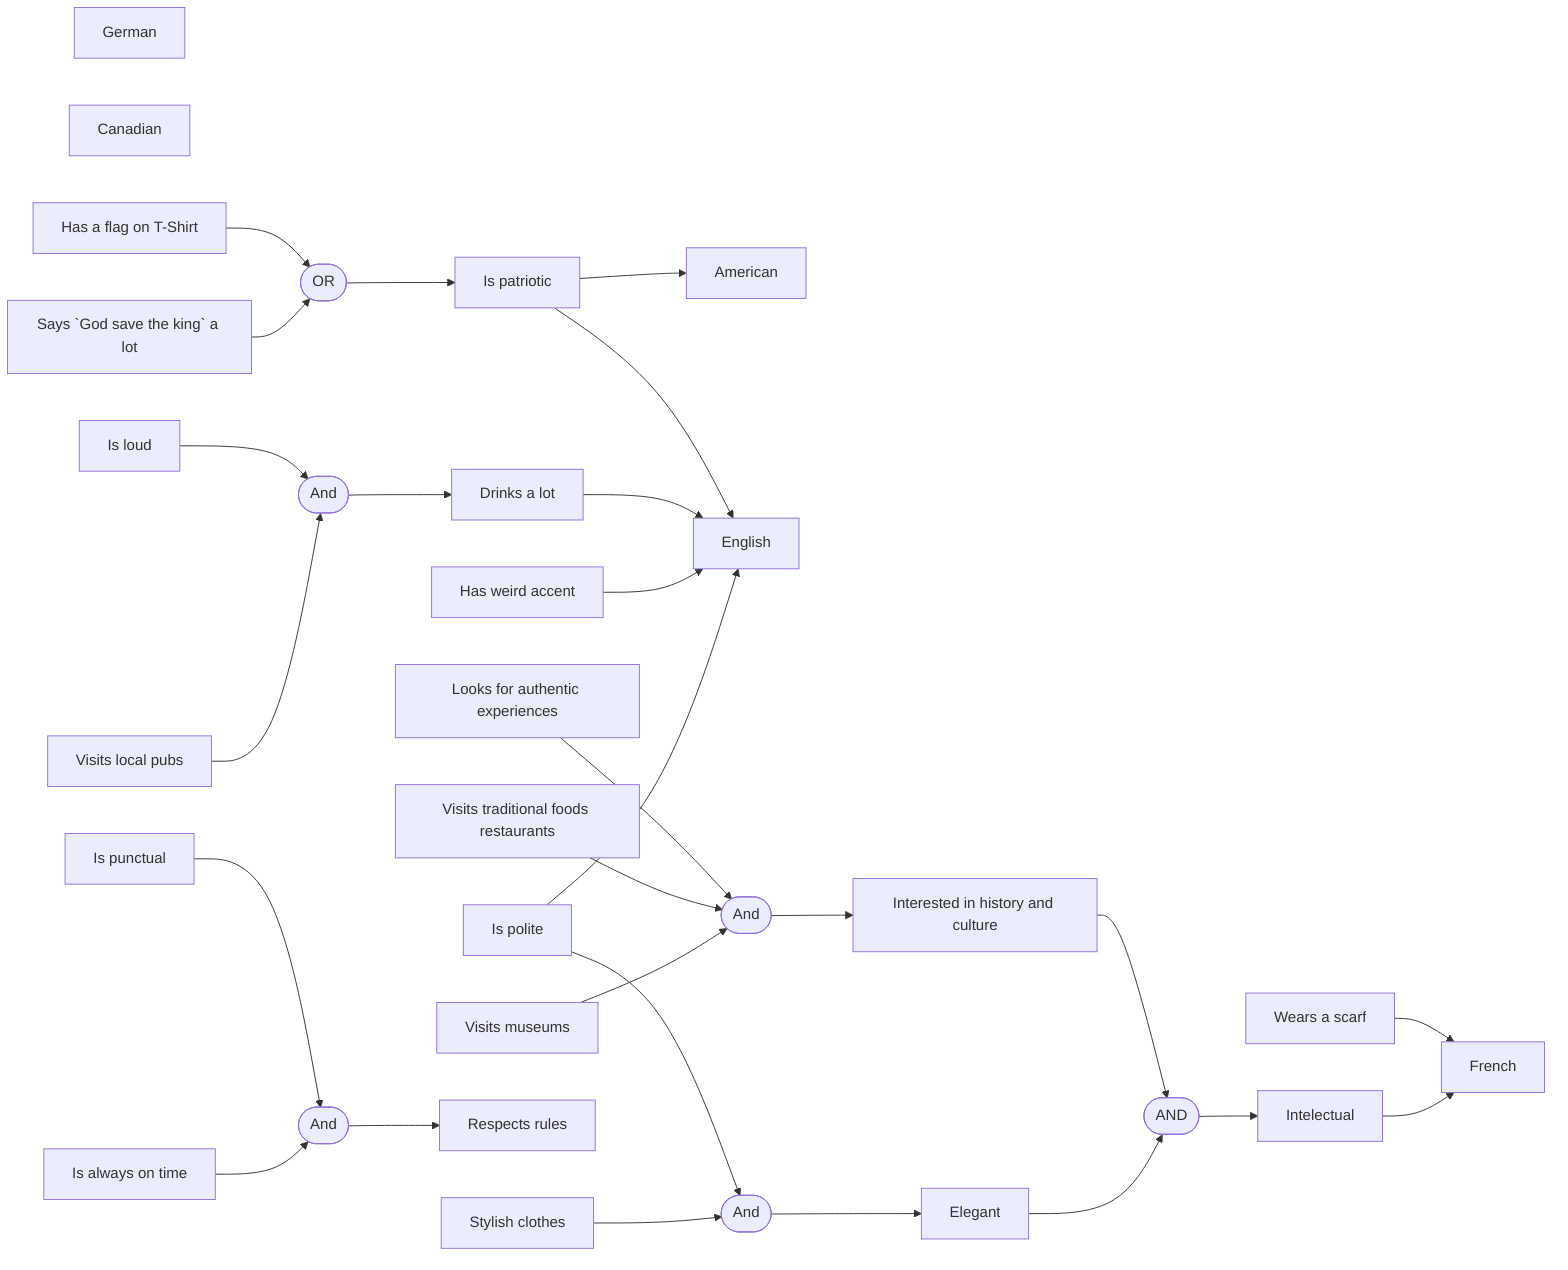 %% graph LR;
%%     A-->N-->|YES|B;
%%     A-->C;
%%     B-->D;
%%     C-->B;

graph LR;
    A[American];
    B[English];
    C[French];
    D[German];
    CND[Canadian];

    H[Stylish clothes]-->G;
    F-->G([And]);
    F[Is polite]-->B[English];
    G-->I[Elegant]-->OR_2([AND]);
    J[Visits museums]-->K([And]);
    L[Visits traditional foods restaurants]-->K;
    M[Looks for authentic experiences]-->K;
    K-->N[Interested in history and culture]-->OR_2-->INTELECTUAL[Intelectual]-->C;
    O[Has weird accent]-->B

    P[Visits local pubs]-->Q([And]);
    R[Is loud]-->Q;
    Q-->S[Drinks a lot];
    S-->B

    T[Is always on time]-->U([And]);
    V[Is punctual]-->U;
    U-->W[Respects rules];

    X[Says `God save the king` a lot]-->OR([OR]);
    Y[Has a flag on T-Shirt]-->OR;
    OR-->Z[Is patriotic];
    Z-->B
    Z-->A

    SCARF[Wears a scarf]-->C